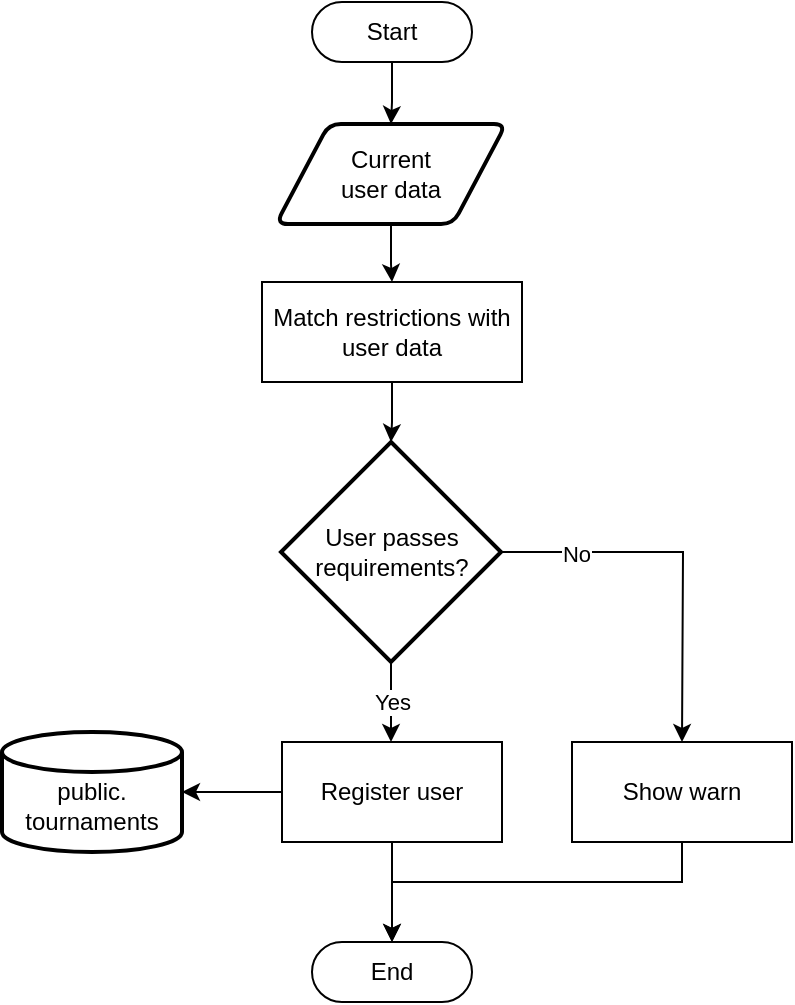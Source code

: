 <mxfile version="27.0.5">
  <diagram name="Page-1" id="EoRCZjXruaiM21Xp3eFh">
    <mxGraphModel dx="1351" dy="904" grid="1" gridSize="10" guides="1" tooltips="1" connect="1" arrows="1" fold="1" page="1" pageScale="1" pageWidth="850" pageHeight="1100" math="0" shadow="0">
      <root>
        <mxCell id="0" />
        <mxCell id="1" parent="0" />
        <mxCell id="6a6vRDh7xb-nRs6Bljqo-4" style="edgeStyle=orthogonalEdgeStyle;rounded=0;orthogonalLoop=1;jettySize=auto;html=1;entryX=0.5;entryY=0;entryDx=0;entryDy=0;" edge="1" parent="1" source="6a6vRDh7xb-nRs6Bljqo-1" target="6a6vRDh7xb-nRs6Bljqo-2">
          <mxGeometry relative="1" as="geometry" />
        </mxCell>
        <mxCell id="6a6vRDh7xb-nRs6Bljqo-1" value="Start" style="html=1;dashed=0;whiteSpace=wrap;shape=mxgraph.dfd.start" vertex="1" parent="1">
          <mxGeometry x="385" y="90" width="80" height="30" as="geometry" />
        </mxCell>
        <mxCell id="6a6vRDh7xb-nRs6Bljqo-6" style="edgeStyle=orthogonalEdgeStyle;rounded=0;orthogonalLoop=1;jettySize=auto;html=1;" edge="1" parent="1" source="6a6vRDh7xb-nRs6Bljqo-2" target="6a6vRDh7xb-nRs6Bljqo-5">
          <mxGeometry relative="1" as="geometry" />
        </mxCell>
        <mxCell id="6a6vRDh7xb-nRs6Bljqo-2" value="Current&lt;div&gt;user data&lt;/div&gt;" style="shape=parallelogram;html=1;strokeWidth=2;perimeter=parallelogramPerimeter;whiteSpace=wrap;rounded=1;arcSize=12;size=0.23;" vertex="1" parent="1">
          <mxGeometry x="367" y="151" width="115" height="50" as="geometry" />
        </mxCell>
        <mxCell id="6a6vRDh7xb-nRs6Bljqo-8" style="edgeStyle=orthogonalEdgeStyle;rounded=0;orthogonalLoop=1;jettySize=auto;html=1;" edge="1" parent="1" source="6a6vRDh7xb-nRs6Bljqo-5" target="6a6vRDh7xb-nRs6Bljqo-7">
          <mxGeometry relative="1" as="geometry" />
        </mxCell>
        <mxCell id="6a6vRDh7xb-nRs6Bljqo-5" value="Match restrictions with user data" style="html=1;dashed=0;whiteSpace=wrap;" vertex="1" parent="1">
          <mxGeometry x="360" y="230" width="130" height="50" as="geometry" />
        </mxCell>
        <mxCell id="6a6vRDh7xb-nRs6Bljqo-9" value="Yes" style="edgeStyle=orthogonalEdgeStyle;rounded=0;orthogonalLoop=1;jettySize=auto;html=1;" edge="1" parent="1" source="6a6vRDh7xb-nRs6Bljqo-7">
          <mxGeometry relative="1" as="geometry">
            <mxPoint x="424.5" y="460" as="targetPoint" />
          </mxGeometry>
        </mxCell>
        <mxCell id="6a6vRDh7xb-nRs6Bljqo-11" style="edgeStyle=orthogonalEdgeStyle;rounded=0;orthogonalLoop=1;jettySize=auto;html=1;" edge="1" parent="1" source="6a6vRDh7xb-nRs6Bljqo-7">
          <mxGeometry relative="1" as="geometry">
            <mxPoint x="570" y="460" as="targetPoint" />
          </mxGeometry>
        </mxCell>
        <mxCell id="6a6vRDh7xb-nRs6Bljqo-18" value="No" style="edgeLabel;html=1;align=center;verticalAlign=middle;resizable=0;points=[];" vertex="1" connectable="0" parent="6a6vRDh7xb-nRs6Bljqo-11">
          <mxGeometry x="-0.587" y="-1" relative="1" as="geometry">
            <mxPoint x="-1" as="offset" />
          </mxGeometry>
        </mxCell>
        <mxCell id="6a6vRDh7xb-nRs6Bljqo-7" value="User passes requirements?" style="strokeWidth=2;html=1;shape=mxgraph.flowchart.decision;whiteSpace=wrap;" vertex="1" parent="1">
          <mxGeometry x="369.5" y="310" width="110" height="110" as="geometry" />
        </mxCell>
        <mxCell id="6a6vRDh7xb-nRs6Bljqo-14" style="edgeStyle=orthogonalEdgeStyle;rounded=0;orthogonalLoop=1;jettySize=auto;html=1;" edge="1" parent="1" source="6a6vRDh7xb-nRs6Bljqo-10" target="6a6vRDh7xb-nRs6Bljqo-13">
          <mxGeometry relative="1" as="geometry" />
        </mxCell>
        <mxCell id="6a6vRDh7xb-nRs6Bljqo-10" value="Register user" style="html=1;dashed=0;whiteSpace=wrap;" vertex="1" parent="1">
          <mxGeometry x="370" y="460" width="110" height="50" as="geometry" />
        </mxCell>
        <mxCell id="6a6vRDh7xb-nRs6Bljqo-12" value="Show warn" style="html=1;dashed=0;whiteSpace=wrap;" vertex="1" parent="1">
          <mxGeometry x="515" y="460" width="110" height="50" as="geometry" />
        </mxCell>
        <mxCell id="6a6vRDh7xb-nRs6Bljqo-13" value="End" style="html=1;dashed=0;whiteSpace=wrap;shape=mxgraph.dfd.start" vertex="1" parent="1">
          <mxGeometry x="385" y="560" width="80" height="30" as="geometry" />
        </mxCell>
        <mxCell id="6a6vRDh7xb-nRs6Bljqo-15" style="edgeStyle=orthogonalEdgeStyle;rounded=0;orthogonalLoop=1;jettySize=auto;html=1;entryX=0.5;entryY=0.5;entryDx=0;entryDy=-15;entryPerimeter=0;" edge="1" parent="1" source="6a6vRDh7xb-nRs6Bljqo-12" target="6a6vRDh7xb-nRs6Bljqo-13">
          <mxGeometry relative="1" as="geometry">
            <Array as="points">
              <mxPoint x="570" y="530" />
              <mxPoint x="425" y="530" />
            </Array>
          </mxGeometry>
        </mxCell>
        <mxCell id="6a6vRDh7xb-nRs6Bljqo-16" value="&lt;div&gt;&lt;br&gt;&lt;/div&gt;&lt;div&gt;public.&lt;/div&gt;&lt;div&gt;tournaments&lt;/div&gt;" style="strokeWidth=2;html=1;shape=mxgraph.flowchart.database;whiteSpace=wrap;" vertex="1" parent="1">
          <mxGeometry x="230" y="455" width="90" height="60" as="geometry" />
        </mxCell>
        <mxCell id="6a6vRDh7xb-nRs6Bljqo-17" style="edgeStyle=orthogonalEdgeStyle;rounded=0;orthogonalLoop=1;jettySize=auto;html=1;entryX=1;entryY=0.5;entryDx=0;entryDy=0;entryPerimeter=0;" edge="1" parent="1" source="6a6vRDh7xb-nRs6Bljqo-10" target="6a6vRDh7xb-nRs6Bljqo-16">
          <mxGeometry relative="1" as="geometry" />
        </mxCell>
      </root>
    </mxGraphModel>
  </diagram>
</mxfile>
